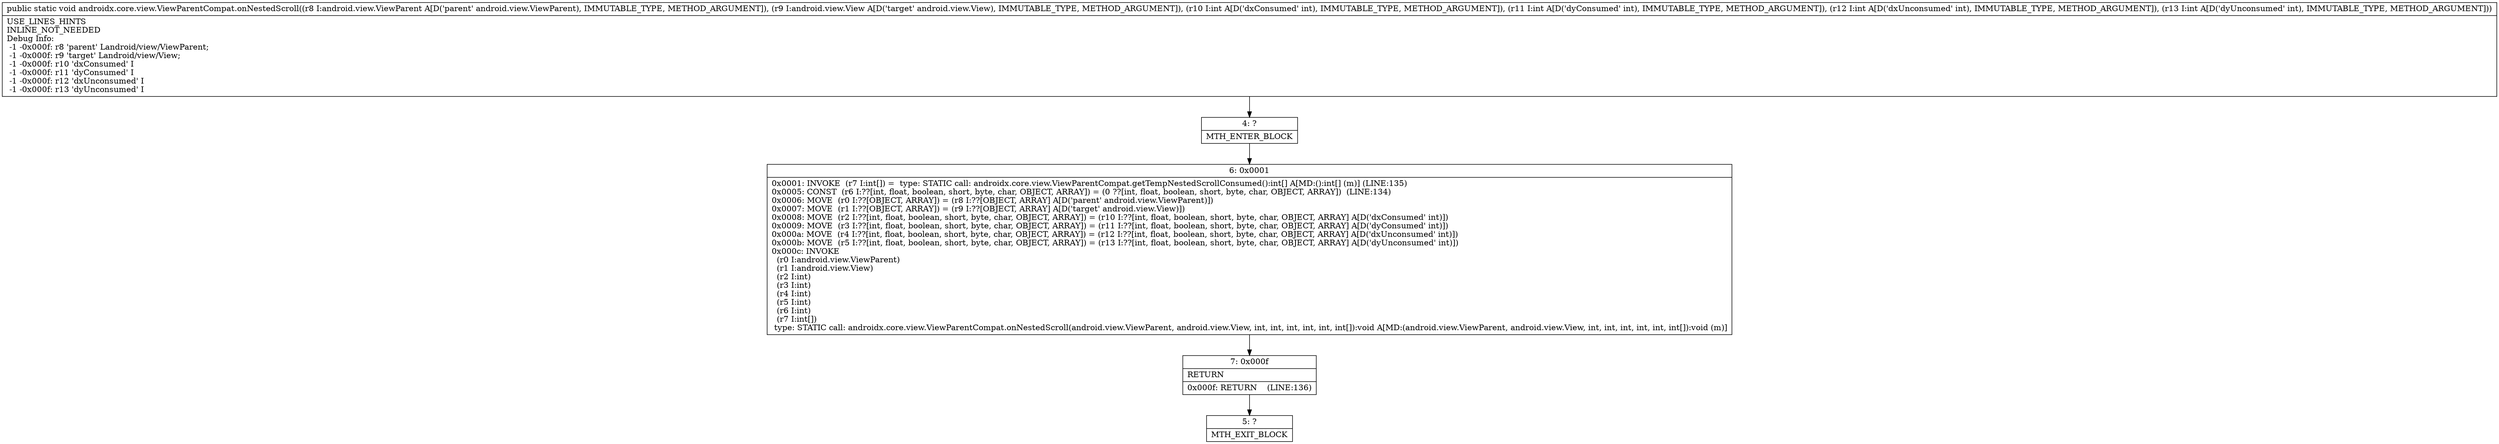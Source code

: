 digraph "CFG forandroidx.core.view.ViewParentCompat.onNestedScroll(Landroid\/view\/ViewParent;Landroid\/view\/View;IIII)V" {
Node_4 [shape=record,label="{4\:\ ?|MTH_ENTER_BLOCK\l}"];
Node_6 [shape=record,label="{6\:\ 0x0001|0x0001: INVOKE  (r7 I:int[]) =  type: STATIC call: androidx.core.view.ViewParentCompat.getTempNestedScrollConsumed():int[] A[MD:():int[] (m)] (LINE:135)\l0x0005: CONST  (r6 I:??[int, float, boolean, short, byte, char, OBJECT, ARRAY]) = (0 ??[int, float, boolean, short, byte, char, OBJECT, ARRAY])  (LINE:134)\l0x0006: MOVE  (r0 I:??[OBJECT, ARRAY]) = (r8 I:??[OBJECT, ARRAY] A[D('parent' android.view.ViewParent)]) \l0x0007: MOVE  (r1 I:??[OBJECT, ARRAY]) = (r9 I:??[OBJECT, ARRAY] A[D('target' android.view.View)]) \l0x0008: MOVE  (r2 I:??[int, float, boolean, short, byte, char, OBJECT, ARRAY]) = (r10 I:??[int, float, boolean, short, byte, char, OBJECT, ARRAY] A[D('dxConsumed' int)]) \l0x0009: MOVE  (r3 I:??[int, float, boolean, short, byte, char, OBJECT, ARRAY]) = (r11 I:??[int, float, boolean, short, byte, char, OBJECT, ARRAY] A[D('dyConsumed' int)]) \l0x000a: MOVE  (r4 I:??[int, float, boolean, short, byte, char, OBJECT, ARRAY]) = (r12 I:??[int, float, boolean, short, byte, char, OBJECT, ARRAY] A[D('dxUnconsumed' int)]) \l0x000b: MOVE  (r5 I:??[int, float, boolean, short, byte, char, OBJECT, ARRAY]) = (r13 I:??[int, float, boolean, short, byte, char, OBJECT, ARRAY] A[D('dyUnconsumed' int)]) \l0x000c: INVOKE  \l  (r0 I:android.view.ViewParent)\l  (r1 I:android.view.View)\l  (r2 I:int)\l  (r3 I:int)\l  (r4 I:int)\l  (r5 I:int)\l  (r6 I:int)\l  (r7 I:int[])\l type: STATIC call: androidx.core.view.ViewParentCompat.onNestedScroll(android.view.ViewParent, android.view.View, int, int, int, int, int, int[]):void A[MD:(android.view.ViewParent, android.view.View, int, int, int, int, int, int[]):void (m)]\l}"];
Node_7 [shape=record,label="{7\:\ 0x000f|RETURN\l|0x000f: RETURN    (LINE:136)\l}"];
Node_5 [shape=record,label="{5\:\ ?|MTH_EXIT_BLOCK\l}"];
MethodNode[shape=record,label="{public static void androidx.core.view.ViewParentCompat.onNestedScroll((r8 I:android.view.ViewParent A[D('parent' android.view.ViewParent), IMMUTABLE_TYPE, METHOD_ARGUMENT]), (r9 I:android.view.View A[D('target' android.view.View), IMMUTABLE_TYPE, METHOD_ARGUMENT]), (r10 I:int A[D('dxConsumed' int), IMMUTABLE_TYPE, METHOD_ARGUMENT]), (r11 I:int A[D('dyConsumed' int), IMMUTABLE_TYPE, METHOD_ARGUMENT]), (r12 I:int A[D('dxUnconsumed' int), IMMUTABLE_TYPE, METHOD_ARGUMENT]), (r13 I:int A[D('dyUnconsumed' int), IMMUTABLE_TYPE, METHOD_ARGUMENT]))  | USE_LINES_HINTS\lINLINE_NOT_NEEDED\lDebug Info:\l  \-1 \-0x000f: r8 'parent' Landroid\/view\/ViewParent;\l  \-1 \-0x000f: r9 'target' Landroid\/view\/View;\l  \-1 \-0x000f: r10 'dxConsumed' I\l  \-1 \-0x000f: r11 'dyConsumed' I\l  \-1 \-0x000f: r12 'dxUnconsumed' I\l  \-1 \-0x000f: r13 'dyUnconsumed' I\l}"];
MethodNode -> Node_4;Node_4 -> Node_6;
Node_6 -> Node_7;
Node_7 -> Node_5;
}

